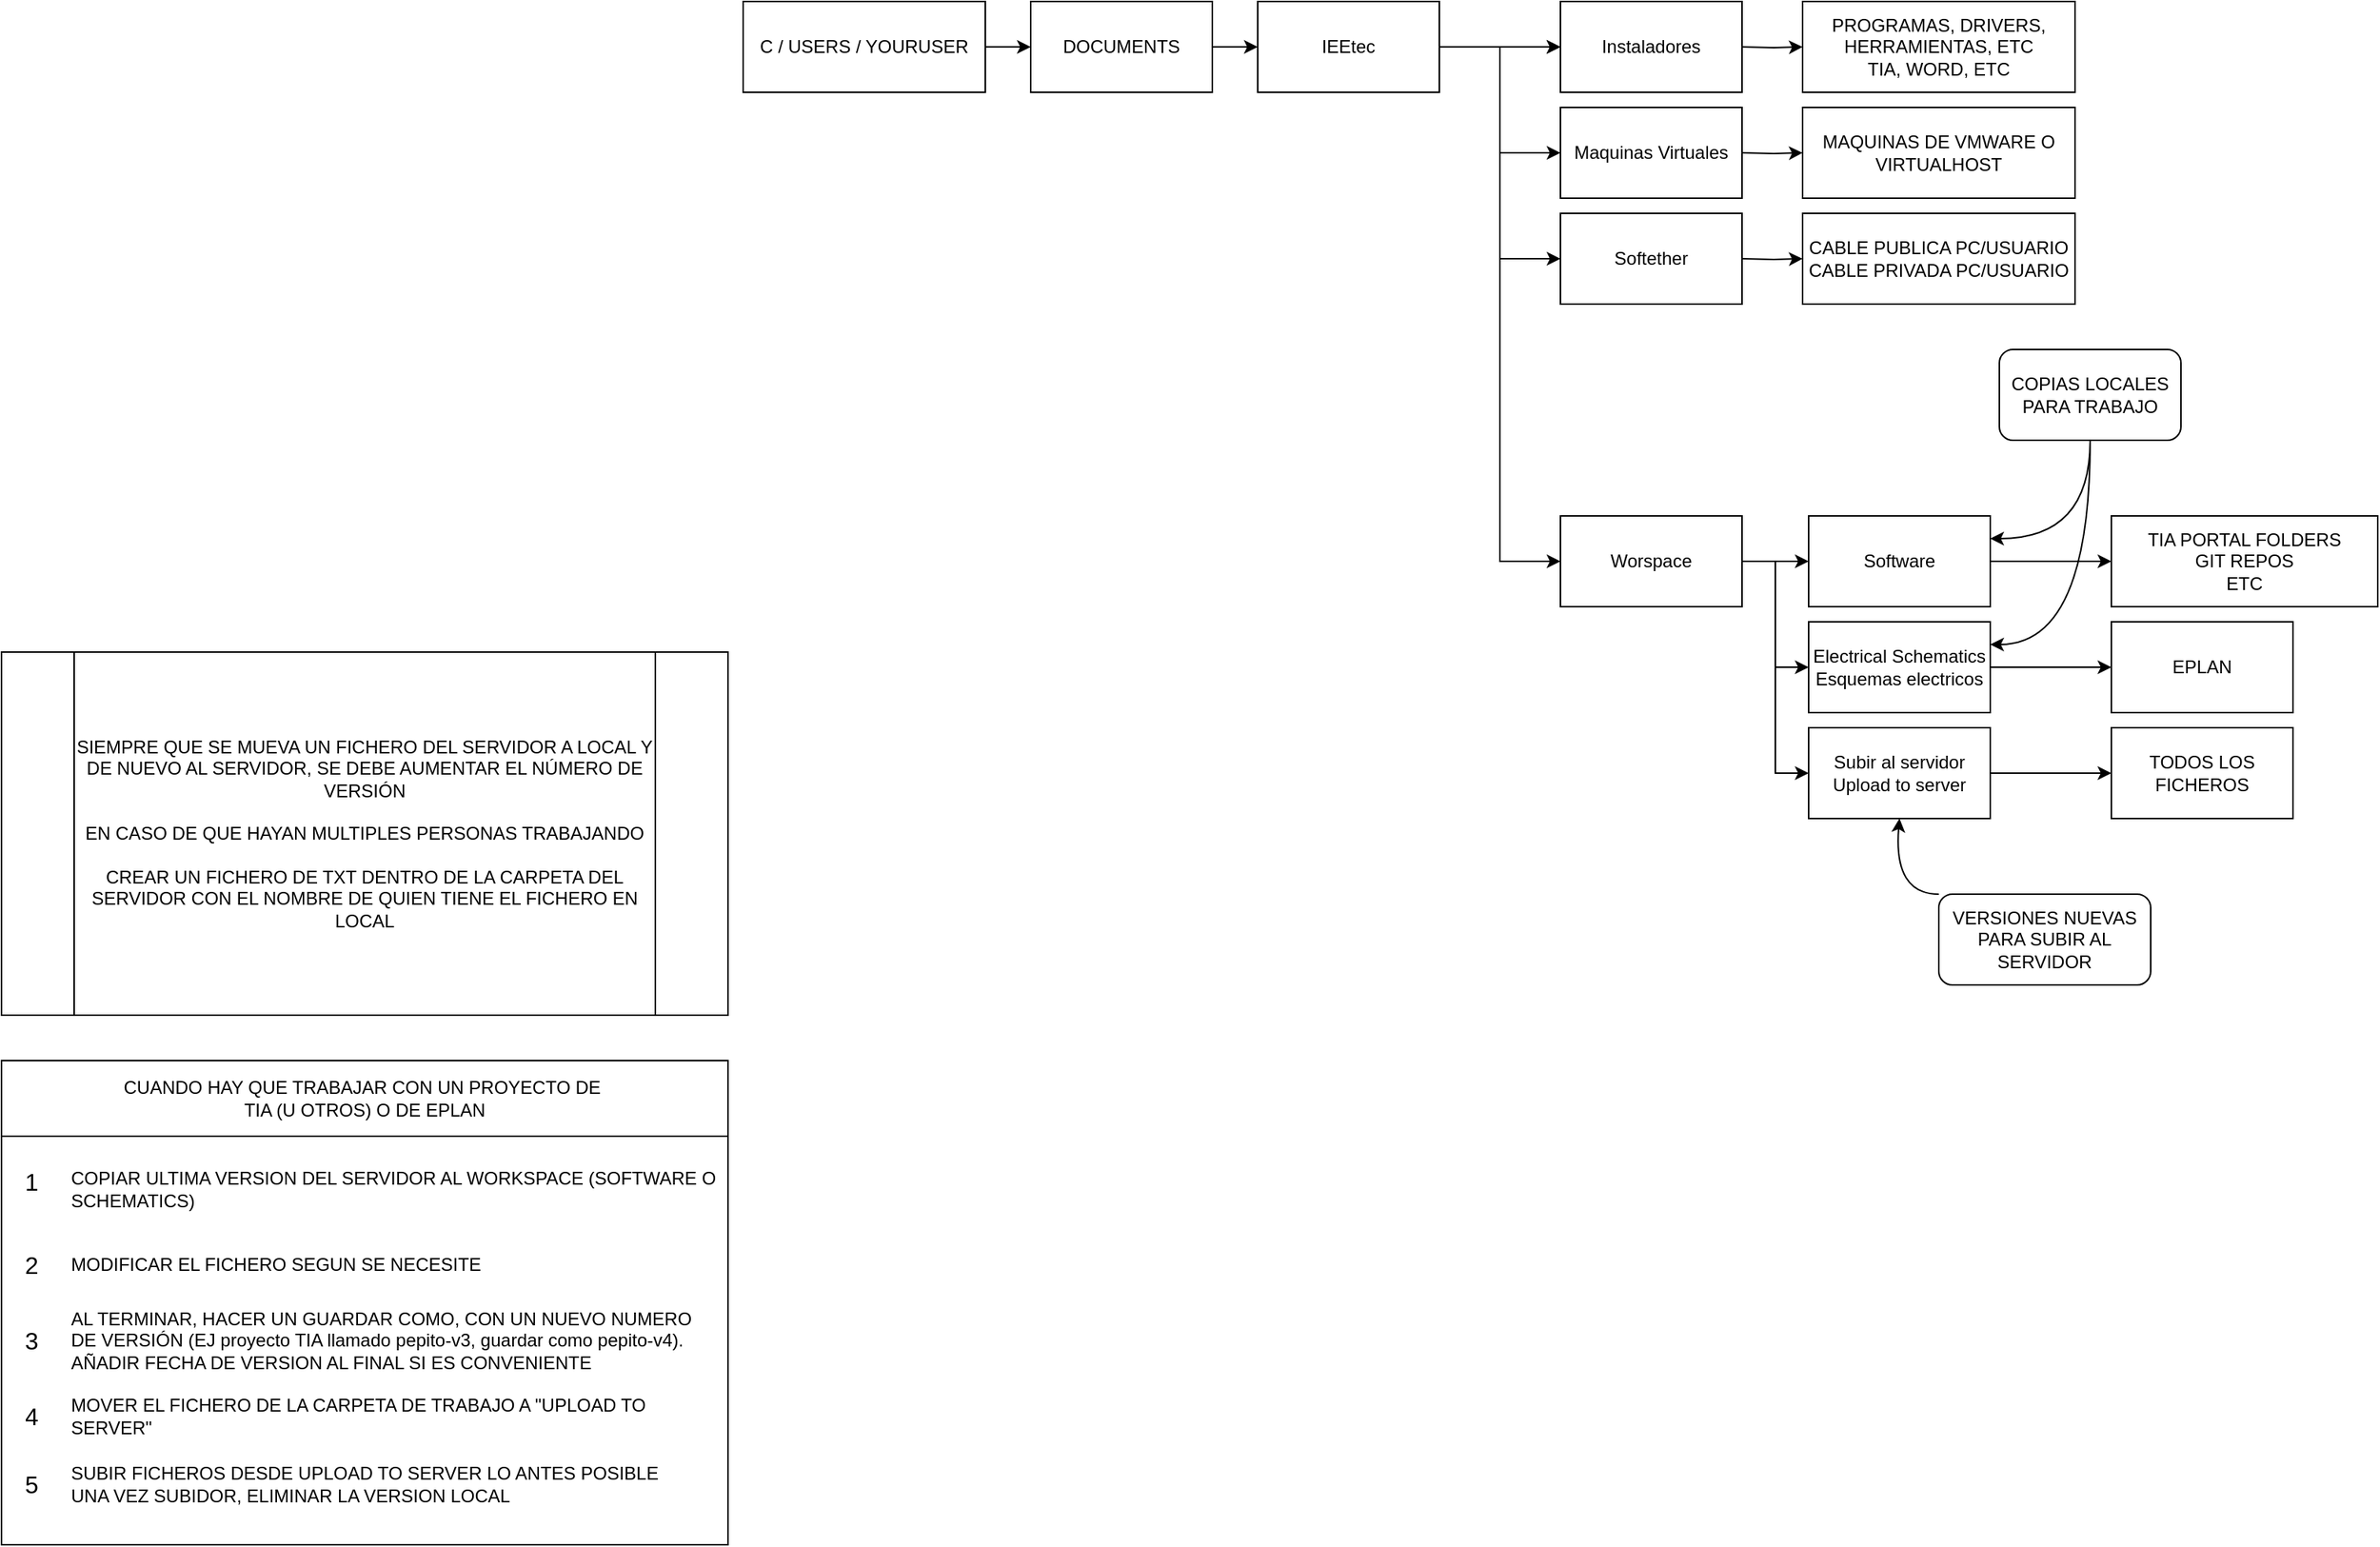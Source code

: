 <mxfile version="27.2.0">
  <diagram name="Página-1" id="FOE8npgmMcwkiNzP_g9T">
    <mxGraphModel dx="3002" dy="1169" grid="1" gridSize="10" guides="1" tooltips="1" connect="1" arrows="1" fold="1" page="1" pageScale="1" pageWidth="827" pageHeight="1169" math="0" shadow="0">
      <root>
        <mxCell id="0" />
        <mxCell id="1" parent="0" />
        <mxCell id="9iBlPdd9ZqKX-gA7t0ej-3" value="" style="edgeStyle=orthogonalEdgeStyle;rounded=0;orthogonalLoop=1;jettySize=auto;html=1;" edge="1" parent="1" source="9iBlPdd9ZqKX-gA7t0ej-1" target="9iBlPdd9ZqKX-gA7t0ej-2">
          <mxGeometry relative="1" as="geometry" />
        </mxCell>
        <mxCell id="9iBlPdd9ZqKX-gA7t0ej-5" value="" style="edgeStyle=orthogonalEdgeStyle;rounded=0;orthogonalLoop=1;jettySize=auto;html=1;entryX=0;entryY=0.5;entryDx=0;entryDy=0;exitX=1;exitY=0.5;exitDx=0;exitDy=0;" edge="1" parent="1" source="9iBlPdd9ZqKX-gA7t0ej-4" target="9iBlPdd9ZqKX-gA7t0ej-1">
          <mxGeometry relative="1" as="geometry">
            <mxPoint x="-90" y="240" as="sourcePoint" />
          </mxGeometry>
        </mxCell>
        <mxCell id="9iBlPdd9ZqKX-gA7t0ej-1" value="DOCUMENTS" style="rounded=0;whiteSpace=wrap;html=1;" vertex="1" parent="1">
          <mxGeometry x="-100" y="120" width="120" height="60" as="geometry" />
        </mxCell>
        <mxCell id="9iBlPdd9ZqKX-gA7t0ej-7" value="" style="edgeStyle=orthogonalEdgeStyle;rounded=0;orthogonalLoop=1;jettySize=auto;html=1;" edge="1" parent="1" source="9iBlPdd9ZqKX-gA7t0ej-2" target="9iBlPdd9ZqKX-gA7t0ej-6">
          <mxGeometry relative="1" as="geometry" />
        </mxCell>
        <mxCell id="9iBlPdd9ZqKX-gA7t0ej-8" value="" style="edgeStyle=orthogonalEdgeStyle;rounded=0;orthogonalLoop=1;jettySize=auto;html=1;" edge="1" parent="1" source="9iBlPdd9ZqKX-gA7t0ej-2" target="9iBlPdd9ZqKX-gA7t0ej-6">
          <mxGeometry relative="1" as="geometry" />
        </mxCell>
        <mxCell id="9iBlPdd9ZqKX-gA7t0ej-2" value="IEEtec" style="rounded=0;whiteSpace=wrap;html=1;" vertex="1" parent="1">
          <mxGeometry x="50" y="120" width="120" height="60" as="geometry" />
        </mxCell>
        <mxCell id="9iBlPdd9ZqKX-gA7t0ej-4" value="C / USERS / YOURUSER" style="rounded=0;whiteSpace=wrap;html=1;" vertex="1" parent="1">
          <mxGeometry x="-290" y="120" width="160" height="60" as="geometry" />
        </mxCell>
        <mxCell id="9iBlPdd9ZqKX-gA7t0ej-6" value="Instaladores" style="rounded=0;whiteSpace=wrap;html=1;" vertex="1" parent="1">
          <mxGeometry x="250" y="120" width="120" height="60" as="geometry" />
        </mxCell>
        <mxCell id="9iBlPdd9ZqKX-gA7t0ej-9" value="" style="edgeStyle=orthogonalEdgeStyle;rounded=0;orthogonalLoop=1;jettySize=auto;html=1;exitX=1;exitY=0.5;exitDx=0;exitDy=0;entryX=0;entryY=0.5;entryDx=0;entryDy=0;" edge="1" parent="1" target="9iBlPdd9ZqKX-gA7t0ej-10" source="9iBlPdd9ZqKX-gA7t0ej-2">
          <mxGeometry relative="1" as="geometry">
            <mxPoint x="170" y="220" as="sourcePoint" />
          </mxGeometry>
        </mxCell>
        <mxCell id="9iBlPdd9ZqKX-gA7t0ej-10" value="Maquinas Virtuales" style="rounded=0;whiteSpace=wrap;html=1;" vertex="1" parent="1">
          <mxGeometry x="250" y="190" width="120" height="60" as="geometry" />
        </mxCell>
        <mxCell id="9iBlPdd9ZqKX-gA7t0ej-11" value="" style="edgeStyle=orthogonalEdgeStyle;rounded=0;orthogonalLoop=1;jettySize=auto;html=1;exitX=1;exitY=0.5;exitDx=0;exitDy=0;entryX=0;entryY=0.5;entryDx=0;entryDy=0;" edge="1" parent="1" target="9iBlPdd9ZqKX-gA7t0ej-12" source="9iBlPdd9ZqKX-gA7t0ej-2">
          <mxGeometry relative="1" as="geometry">
            <mxPoint x="170" y="290" as="sourcePoint" />
          </mxGeometry>
        </mxCell>
        <mxCell id="9iBlPdd9ZqKX-gA7t0ej-12" value="Softether" style="rounded=0;whiteSpace=wrap;html=1;" vertex="1" parent="1">
          <mxGeometry x="250" y="260" width="120" height="60" as="geometry" />
        </mxCell>
        <mxCell id="9iBlPdd9ZqKX-gA7t0ej-13" value="" style="edgeStyle=orthogonalEdgeStyle;rounded=0;orthogonalLoop=1;jettySize=auto;html=1;exitX=1;exitY=0.5;exitDx=0;exitDy=0;entryX=0;entryY=0.5;entryDx=0;entryDy=0;" edge="1" parent="1" target="9iBlPdd9ZqKX-gA7t0ej-14" source="9iBlPdd9ZqKX-gA7t0ej-2">
          <mxGeometry relative="1" as="geometry">
            <mxPoint x="170" y="360" as="sourcePoint" />
          </mxGeometry>
        </mxCell>
        <mxCell id="9iBlPdd9ZqKX-gA7t0ej-16" value="" style="edgeStyle=orthogonalEdgeStyle;rounded=0;orthogonalLoop=1;jettySize=auto;html=1;" edge="1" parent="1" source="9iBlPdd9ZqKX-gA7t0ej-14" target="9iBlPdd9ZqKX-gA7t0ej-15">
          <mxGeometry relative="1" as="geometry" />
        </mxCell>
        <mxCell id="9iBlPdd9ZqKX-gA7t0ej-14" value="Worspace" style="rounded=0;whiteSpace=wrap;html=1;" vertex="1" parent="1">
          <mxGeometry x="250" y="460" width="120" height="60" as="geometry" />
        </mxCell>
        <mxCell id="9iBlPdd9ZqKX-gA7t0ej-23" value="" style="edgeStyle=orthogonalEdgeStyle;rounded=0;orthogonalLoop=1;jettySize=auto;html=1;" edge="1" parent="1" source="9iBlPdd9ZqKX-gA7t0ej-15" target="9iBlPdd9ZqKX-gA7t0ej-22">
          <mxGeometry relative="1" as="geometry" />
        </mxCell>
        <mxCell id="9iBlPdd9ZqKX-gA7t0ej-15" value="Software" style="rounded=0;whiteSpace=wrap;html=1;" vertex="1" parent="1">
          <mxGeometry x="414" y="460" width="120" height="60" as="geometry" />
        </mxCell>
        <mxCell id="9iBlPdd9ZqKX-gA7t0ej-17" value="" style="edgeStyle=orthogonalEdgeStyle;rounded=0;orthogonalLoop=1;jettySize=auto;html=1;exitX=1;exitY=0.5;exitDx=0;exitDy=0;entryX=0;entryY=0.5;entryDx=0;entryDy=0;" edge="1" parent="1" target="9iBlPdd9ZqKX-gA7t0ej-18" source="9iBlPdd9ZqKX-gA7t0ej-14">
          <mxGeometry relative="1" as="geometry">
            <mxPoint x="330" y="340" as="sourcePoint" />
          </mxGeometry>
        </mxCell>
        <mxCell id="9iBlPdd9ZqKX-gA7t0ej-25" value="" style="edgeStyle=orthogonalEdgeStyle;rounded=0;orthogonalLoop=1;jettySize=auto;html=1;" edge="1" parent="1" source="9iBlPdd9ZqKX-gA7t0ej-18" target="9iBlPdd9ZqKX-gA7t0ej-24">
          <mxGeometry relative="1" as="geometry" />
        </mxCell>
        <mxCell id="9iBlPdd9ZqKX-gA7t0ej-18" value="Electrical Schematics&lt;div&gt;Esquemas electricos&lt;/div&gt;" style="rounded=0;whiteSpace=wrap;html=1;" vertex="1" parent="1">
          <mxGeometry x="414" y="530" width="120" height="60" as="geometry" />
        </mxCell>
        <mxCell id="9iBlPdd9ZqKX-gA7t0ej-19" value="" style="edgeStyle=orthogonalEdgeStyle;rounded=0;orthogonalLoop=1;jettySize=auto;html=1;exitX=1;exitY=0.5;exitDx=0;exitDy=0;entryX=0;entryY=0.5;entryDx=0;entryDy=0;" edge="1" parent="1" target="9iBlPdd9ZqKX-gA7t0ej-20" source="9iBlPdd9ZqKX-gA7t0ej-14">
          <mxGeometry relative="1" as="geometry">
            <mxPoint x="370" y="560" as="sourcePoint" />
          </mxGeometry>
        </mxCell>
        <mxCell id="9iBlPdd9ZqKX-gA7t0ej-27" value="" style="edgeStyle=orthogonalEdgeStyle;rounded=0;orthogonalLoop=1;jettySize=auto;html=1;" edge="1" parent="1" source="9iBlPdd9ZqKX-gA7t0ej-20" target="9iBlPdd9ZqKX-gA7t0ej-26">
          <mxGeometry relative="1" as="geometry" />
        </mxCell>
        <mxCell id="9iBlPdd9ZqKX-gA7t0ej-20" value="Subir al servidor&lt;div&gt;Upload to server&lt;/div&gt;" style="rounded=0;whiteSpace=wrap;html=1;" vertex="1" parent="1">
          <mxGeometry x="414" y="600" width="120" height="60" as="geometry" />
        </mxCell>
        <mxCell id="9iBlPdd9ZqKX-gA7t0ej-22" value="TIA PORTAL FOLDERS&lt;div&gt;GIT REPOS&lt;/div&gt;&lt;div&gt;ETC&lt;/div&gt;" style="rounded=0;whiteSpace=wrap;html=1;" vertex="1" parent="1">
          <mxGeometry x="614" y="460" width="176" height="60" as="geometry" />
        </mxCell>
        <mxCell id="9iBlPdd9ZqKX-gA7t0ej-24" value="EPLAN" style="rounded=0;whiteSpace=wrap;html=1;" vertex="1" parent="1">
          <mxGeometry x="614" y="530" width="120" height="60" as="geometry" />
        </mxCell>
        <mxCell id="9iBlPdd9ZqKX-gA7t0ej-26" value="TODOS LOS FICHEROS" style="rounded=0;whiteSpace=wrap;html=1;" vertex="1" parent="1">
          <mxGeometry x="614" y="600" width="120" height="60" as="geometry" />
        </mxCell>
        <mxCell id="9iBlPdd9ZqKX-gA7t0ej-30" style="edgeStyle=orthogonalEdgeStyle;rounded=0;orthogonalLoop=1;jettySize=auto;html=1;exitX=0.5;exitY=1;exitDx=0;exitDy=0;entryX=1;entryY=0.25;entryDx=0;entryDy=0;strokeColor=default;curved=1;" edge="1" parent="1" source="9iBlPdd9ZqKX-gA7t0ej-29" target="9iBlPdd9ZqKX-gA7t0ej-15">
          <mxGeometry relative="1" as="geometry">
            <Array as="points">
              <mxPoint x="600" y="475" />
            </Array>
          </mxGeometry>
        </mxCell>
        <mxCell id="9iBlPdd9ZqKX-gA7t0ej-29" value="COPIAS LOCALES PARA TRABAJO" style="rounded=1;whiteSpace=wrap;html=1;" vertex="1" parent="1">
          <mxGeometry x="540" y="350" width="120" height="60" as="geometry" />
        </mxCell>
        <mxCell id="9iBlPdd9ZqKX-gA7t0ej-34" style="edgeStyle=orthogonalEdgeStyle;rounded=0;orthogonalLoop=1;jettySize=auto;html=1;exitX=0.5;exitY=1;exitDx=0;exitDy=0;strokeColor=default;curved=1;" edge="1" parent="1" source="9iBlPdd9ZqKX-gA7t0ej-29">
          <mxGeometry relative="1" as="geometry">
            <mxPoint x="600" y="430" as="sourcePoint" />
            <mxPoint x="534" y="545" as="targetPoint" />
            <Array as="points">
              <mxPoint x="600" y="545" />
            </Array>
          </mxGeometry>
        </mxCell>
        <mxCell id="9iBlPdd9ZqKX-gA7t0ej-35" value="VERSIONES NUEVAS PARA SUBIR AL SERVIDOR" style="rounded=1;whiteSpace=wrap;html=1;" vertex="1" parent="1">
          <mxGeometry x="500" y="710" width="140" height="60" as="geometry" />
        </mxCell>
        <mxCell id="9iBlPdd9ZqKX-gA7t0ej-36" value="" style="curved=1;endArrow=classic;html=1;rounded=0;exitX=0;exitY=0;exitDx=0;exitDy=0;entryX=0.5;entryY=1;entryDx=0;entryDy=0;" edge="1" parent="1" source="9iBlPdd9ZqKX-gA7t0ej-35" target="9iBlPdd9ZqKX-gA7t0ej-20">
          <mxGeometry width="50" height="50" relative="1" as="geometry">
            <mxPoint x="300" y="610" as="sourcePoint" />
            <mxPoint x="350" y="560" as="targetPoint" />
            <Array as="points">
              <mxPoint x="470" y="710" />
            </Array>
          </mxGeometry>
        </mxCell>
        <mxCell id="9iBlPdd9ZqKX-gA7t0ej-37" value="" style="edgeStyle=orthogonalEdgeStyle;rounded=0;orthogonalLoop=1;jettySize=auto;html=1;" edge="1" parent="1" target="9iBlPdd9ZqKX-gA7t0ej-38">
          <mxGeometry relative="1" as="geometry">
            <mxPoint x="370" y="290" as="sourcePoint" />
          </mxGeometry>
        </mxCell>
        <mxCell id="9iBlPdd9ZqKX-gA7t0ej-38" value="CABLE PUBLICA PC/USUARIO&lt;div&gt;CABLE PRIVADA PC/USUARIO&lt;/div&gt;" style="rounded=0;whiteSpace=wrap;html=1;" vertex="1" parent="1">
          <mxGeometry x="410" y="260" width="180" height="60" as="geometry" />
        </mxCell>
        <mxCell id="9iBlPdd9ZqKX-gA7t0ej-40" value="&lt;span style=&quot;font-weight: 400;&quot;&gt;CUANDO HAY QUE TRABAJAR CON UN PROYECTO DE&amp;nbsp;&lt;/span&gt;&lt;div&gt;&lt;span style=&quot;font-weight: 400;&quot;&gt;TIA (U OTROS) O DE EPLAN&lt;/span&gt;&lt;/div&gt;" style="swimlane;whiteSpace=wrap;html=1;startSize=50;" vertex="1" parent="1">
          <mxGeometry x="-780" y="820" width="480" height="320" as="geometry" />
        </mxCell>
        <mxCell id="9iBlPdd9ZqKX-gA7t0ej-117" value="1" style="shape=partialRectangle;html=1;whiteSpace=wrap;connectable=0;fillColor=none;top=0;left=0;bottom=0;right=0;overflow=hidden;pointerEvents=1;strokeColor=inherit;fontSize=16;" vertex="1" parent="9iBlPdd9ZqKX-gA7t0ej-40">
          <mxGeometry y="60" width="40" height="40" as="geometry">
            <mxRectangle width="40" height="30" as="alternateBounds" />
          </mxGeometry>
        </mxCell>
        <mxCell id="9iBlPdd9ZqKX-gA7t0ej-118" value="2" style="shape=partialRectangle;html=1;whiteSpace=wrap;connectable=0;fillColor=none;top=0;left=0;bottom=0;right=0;overflow=hidden;strokeColor=inherit;fontSize=16;" vertex="1" parent="9iBlPdd9ZqKX-gA7t0ej-40">
          <mxGeometry y="115" width="40" height="40" as="geometry">
            <mxRectangle width="40" height="30" as="alternateBounds" />
          </mxGeometry>
        </mxCell>
        <mxCell id="9iBlPdd9ZqKX-gA7t0ej-116" value="COPIAR ULTIMA VERSION DEL SERVIDOR AL WORKSPACE (SOFTWARE O SCHEMATICS)" style="text;strokeColor=none;fillColor=none;align=left;verticalAlign=middle;spacingLeft=4;spacingRight=4;overflow=hidden;points=[[0,0.5],[1,0.5]];portConstraint=eastwest;rotatable=0;whiteSpace=wrap;html=1;" vertex="1" parent="9iBlPdd9ZqKX-gA7t0ej-40">
          <mxGeometry x="40" y="60" width="440" height="50" as="geometry" />
        </mxCell>
        <mxCell id="9iBlPdd9ZqKX-gA7t0ej-120" value="MODIFICAR EL FICHERO SEGUN SE NECESITE" style="text;strokeColor=none;fillColor=none;align=left;verticalAlign=middle;spacingLeft=4;spacingRight=4;overflow=hidden;points=[[0,0.5],[1,0.5]];portConstraint=eastwest;rotatable=0;whiteSpace=wrap;html=1;" vertex="1" parent="9iBlPdd9ZqKX-gA7t0ej-40">
          <mxGeometry x="40" y="110" width="440" height="50" as="geometry" />
        </mxCell>
        <mxCell id="9iBlPdd9ZqKX-gA7t0ej-119" value="3" style="shape=partialRectangle;html=1;whiteSpace=wrap;connectable=0;fillColor=none;top=0;left=0;bottom=0;right=0;overflow=hidden;strokeColor=inherit;fontSize=16;" vertex="1" parent="9iBlPdd9ZqKX-gA7t0ej-40">
          <mxGeometry y="165" width="40" height="40" as="geometry">
            <mxRectangle width="40" height="30" as="alternateBounds" />
          </mxGeometry>
        </mxCell>
        <mxCell id="9iBlPdd9ZqKX-gA7t0ej-121" value="AL TERMINAR, HACER UN GUARDAR COMO, CON UN NUEVO NUMERO DE VERSIÓN (EJ proyecto TIA llamado pepito-v3, guardar como pepito-v4).&lt;div&gt;AÑADIR FECHA DE VERSION AL FINAL SI ES CONVENIENTE&lt;/div&gt;" style="text;strokeColor=none;fillColor=none;align=left;verticalAlign=middle;spacingLeft=4;spacingRight=4;overflow=hidden;points=[[0,0.5],[1,0.5]];portConstraint=eastwest;rotatable=0;whiteSpace=wrap;html=1;" vertex="1" parent="9iBlPdd9ZqKX-gA7t0ej-40">
          <mxGeometry x="40" y="160" width="440" height="50" as="geometry" />
        </mxCell>
        <mxCell id="9iBlPdd9ZqKX-gA7t0ej-123" value="MOVER EL FICHERO DE LA CARPETA DE TRABAJO A &quot;UPLOAD TO SERVER&quot;" style="text;strokeColor=none;fillColor=none;align=left;verticalAlign=middle;spacingLeft=4;spacingRight=4;overflow=hidden;points=[[0,0.5],[1,0.5]];portConstraint=eastwest;rotatable=0;whiteSpace=wrap;html=1;" vertex="1" parent="9iBlPdd9ZqKX-gA7t0ej-40">
          <mxGeometry x="40" y="210" width="440" height="50" as="geometry" />
        </mxCell>
        <mxCell id="9iBlPdd9ZqKX-gA7t0ej-122" value="4" style="shape=partialRectangle;html=1;whiteSpace=wrap;connectable=0;fillColor=none;top=0;left=0;bottom=0;right=0;overflow=hidden;strokeColor=inherit;fontSize=16;" vertex="1" parent="9iBlPdd9ZqKX-gA7t0ej-40">
          <mxGeometry y="215" width="40" height="40" as="geometry">
            <mxRectangle width="40" height="30" as="alternateBounds" />
          </mxGeometry>
        </mxCell>
        <mxCell id="9iBlPdd9ZqKX-gA7t0ej-124" value="SUBIR FICHEROS DESDE UPLOAD TO SERVER LO ANTES POSIBLE&lt;div&gt;UNA VEZ SUBIDOR, ELIMINAR LA VERSION LOCAL&lt;/div&gt;" style="text;strokeColor=none;fillColor=none;align=left;verticalAlign=middle;spacingLeft=4;spacingRight=4;overflow=hidden;points=[[0,0.5],[1,0.5]];portConstraint=eastwest;rotatable=0;whiteSpace=wrap;html=1;" vertex="1" parent="9iBlPdd9ZqKX-gA7t0ej-40">
          <mxGeometry x="40" y="260" width="440" height="40" as="geometry" />
        </mxCell>
        <mxCell id="9iBlPdd9ZqKX-gA7t0ej-125" value="5" style="shape=partialRectangle;html=1;whiteSpace=wrap;connectable=0;fillColor=none;top=0;left=0;bottom=0;right=0;overflow=hidden;strokeColor=inherit;fontSize=16;" vertex="1" parent="9iBlPdd9ZqKX-gA7t0ej-40">
          <mxGeometry y="260" width="40" height="40" as="geometry">
            <mxRectangle width="40" height="30" as="alternateBounds" />
          </mxGeometry>
        </mxCell>
        <mxCell id="9iBlPdd9ZqKX-gA7t0ej-127" value="SIEMPRE QUE SE MUEVA UN FICHERO DEL SERVIDOR A LOCAL Y DE NUEVO AL SERVIDOR, SE DEBE AUMENTAR EL NÚMERO DE VERSIÓN&lt;div&gt;&lt;br&gt;&lt;/div&gt;&lt;div&gt;EN CASO DE QUE HAYAN MULTIPLES PERSONAS TRABAJANDO&lt;/div&gt;&lt;div&gt;&lt;br&gt;&lt;/div&gt;&lt;div&gt;CREAR UN FICHERO DE TXT DENTRO DE LA CARPETA DEL SERVIDOR CON EL NOMBRE DE QUIEN TIENE EL FICHERO EN LOCAL&lt;/div&gt;" style="shape=process;whiteSpace=wrap;html=1;backgroundOutline=1;" vertex="1" parent="1">
          <mxGeometry x="-780" y="550" width="480" height="240" as="geometry" />
        </mxCell>
        <mxCell id="9iBlPdd9ZqKX-gA7t0ej-128" value="" style="edgeStyle=orthogonalEdgeStyle;rounded=0;orthogonalLoop=1;jettySize=auto;html=1;" edge="1" parent="1" target="9iBlPdd9ZqKX-gA7t0ej-129">
          <mxGeometry relative="1" as="geometry">
            <mxPoint x="370" y="150" as="sourcePoint" />
          </mxGeometry>
        </mxCell>
        <mxCell id="9iBlPdd9ZqKX-gA7t0ej-129" value="PROGRAMAS, DRIVERS, HERRAMIENTAS, ETC&lt;div&gt;TIA, WORD, ETC&lt;/div&gt;" style="rounded=0;whiteSpace=wrap;html=1;" vertex="1" parent="1">
          <mxGeometry x="410" y="120" width="180" height="60" as="geometry" />
        </mxCell>
        <mxCell id="9iBlPdd9ZqKX-gA7t0ej-130" value="" style="edgeStyle=orthogonalEdgeStyle;rounded=0;orthogonalLoop=1;jettySize=auto;html=1;" edge="1" parent="1" target="9iBlPdd9ZqKX-gA7t0ej-131">
          <mxGeometry relative="1" as="geometry">
            <mxPoint x="370" y="220" as="sourcePoint" />
          </mxGeometry>
        </mxCell>
        <mxCell id="9iBlPdd9ZqKX-gA7t0ej-131" value="MAQUINAS DE VMWARE O VIRTUALHOST" style="rounded=0;whiteSpace=wrap;html=1;" vertex="1" parent="1">
          <mxGeometry x="410" y="190" width="180" height="60" as="geometry" />
        </mxCell>
      </root>
    </mxGraphModel>
  </diagram>
</mxfile>
